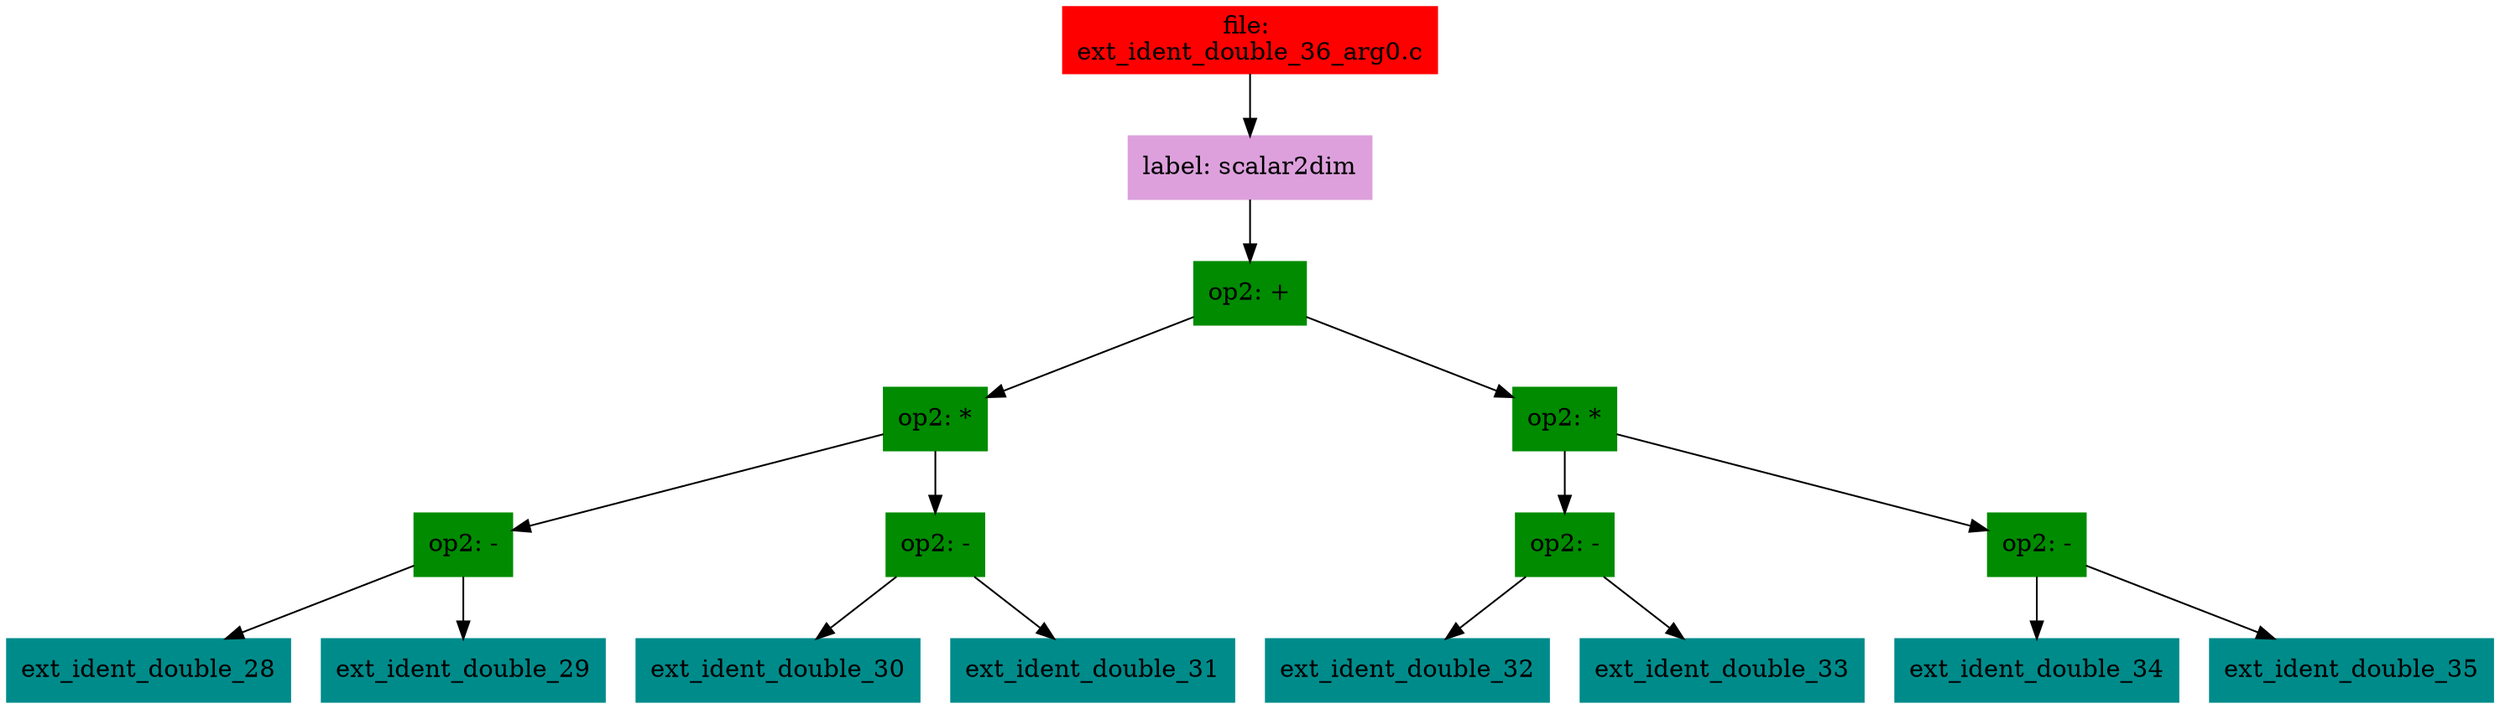 digraph G {
node [shape=box]

0 [label="file: 
ext_ident_double_36_arg0.c",color=red, style=filled]
1 [label="label: scalar2dim",color=plum, style=filled]
0 -> 1
2 [label="op2: +",color=green4, style=filled]
1 -> 2
3 [label="op2: *",color=green4, style=filled]
2 -> 3
4 [label="op2: -",color=green4, style=filled]
3 -> 4
5 [label="ext_ident_double_28",color=cyan4, style=filled]
4 -> 5
12 [label="ext_ident_double_29",color=cyan4, style=filled]
4 -> 12
19 [label="op2: -",color=green4, style=filled]
3 -> 19
20 [label="ext_ident_double_30",color=cyan4, style=filled]
19 -> 20
27 [label="ext_ident_double_31",color=cyan4, style=filled]
19 -> 27
34 [label="op2: *",color=green4, style=filled]
2 -> 34
35 [label="op2: -",color=green4, style=filled]
34 -> 35
36 [label="ext_ident_double_32",color=cyan4, style=filled]
35 -> 36
43 [label="ext_ident_double_33",color=cyan4, style=filled]
35 -> 43
50 [label="op2: -",color=green4, style=filled]
34 -> 50
51 [label="ext_ident_double_34",color=cyan4, style=filled]
50 -> 51
58 [label="ext_ident_double_35",color=cyan4, style=filled]
50 -> 58


}

